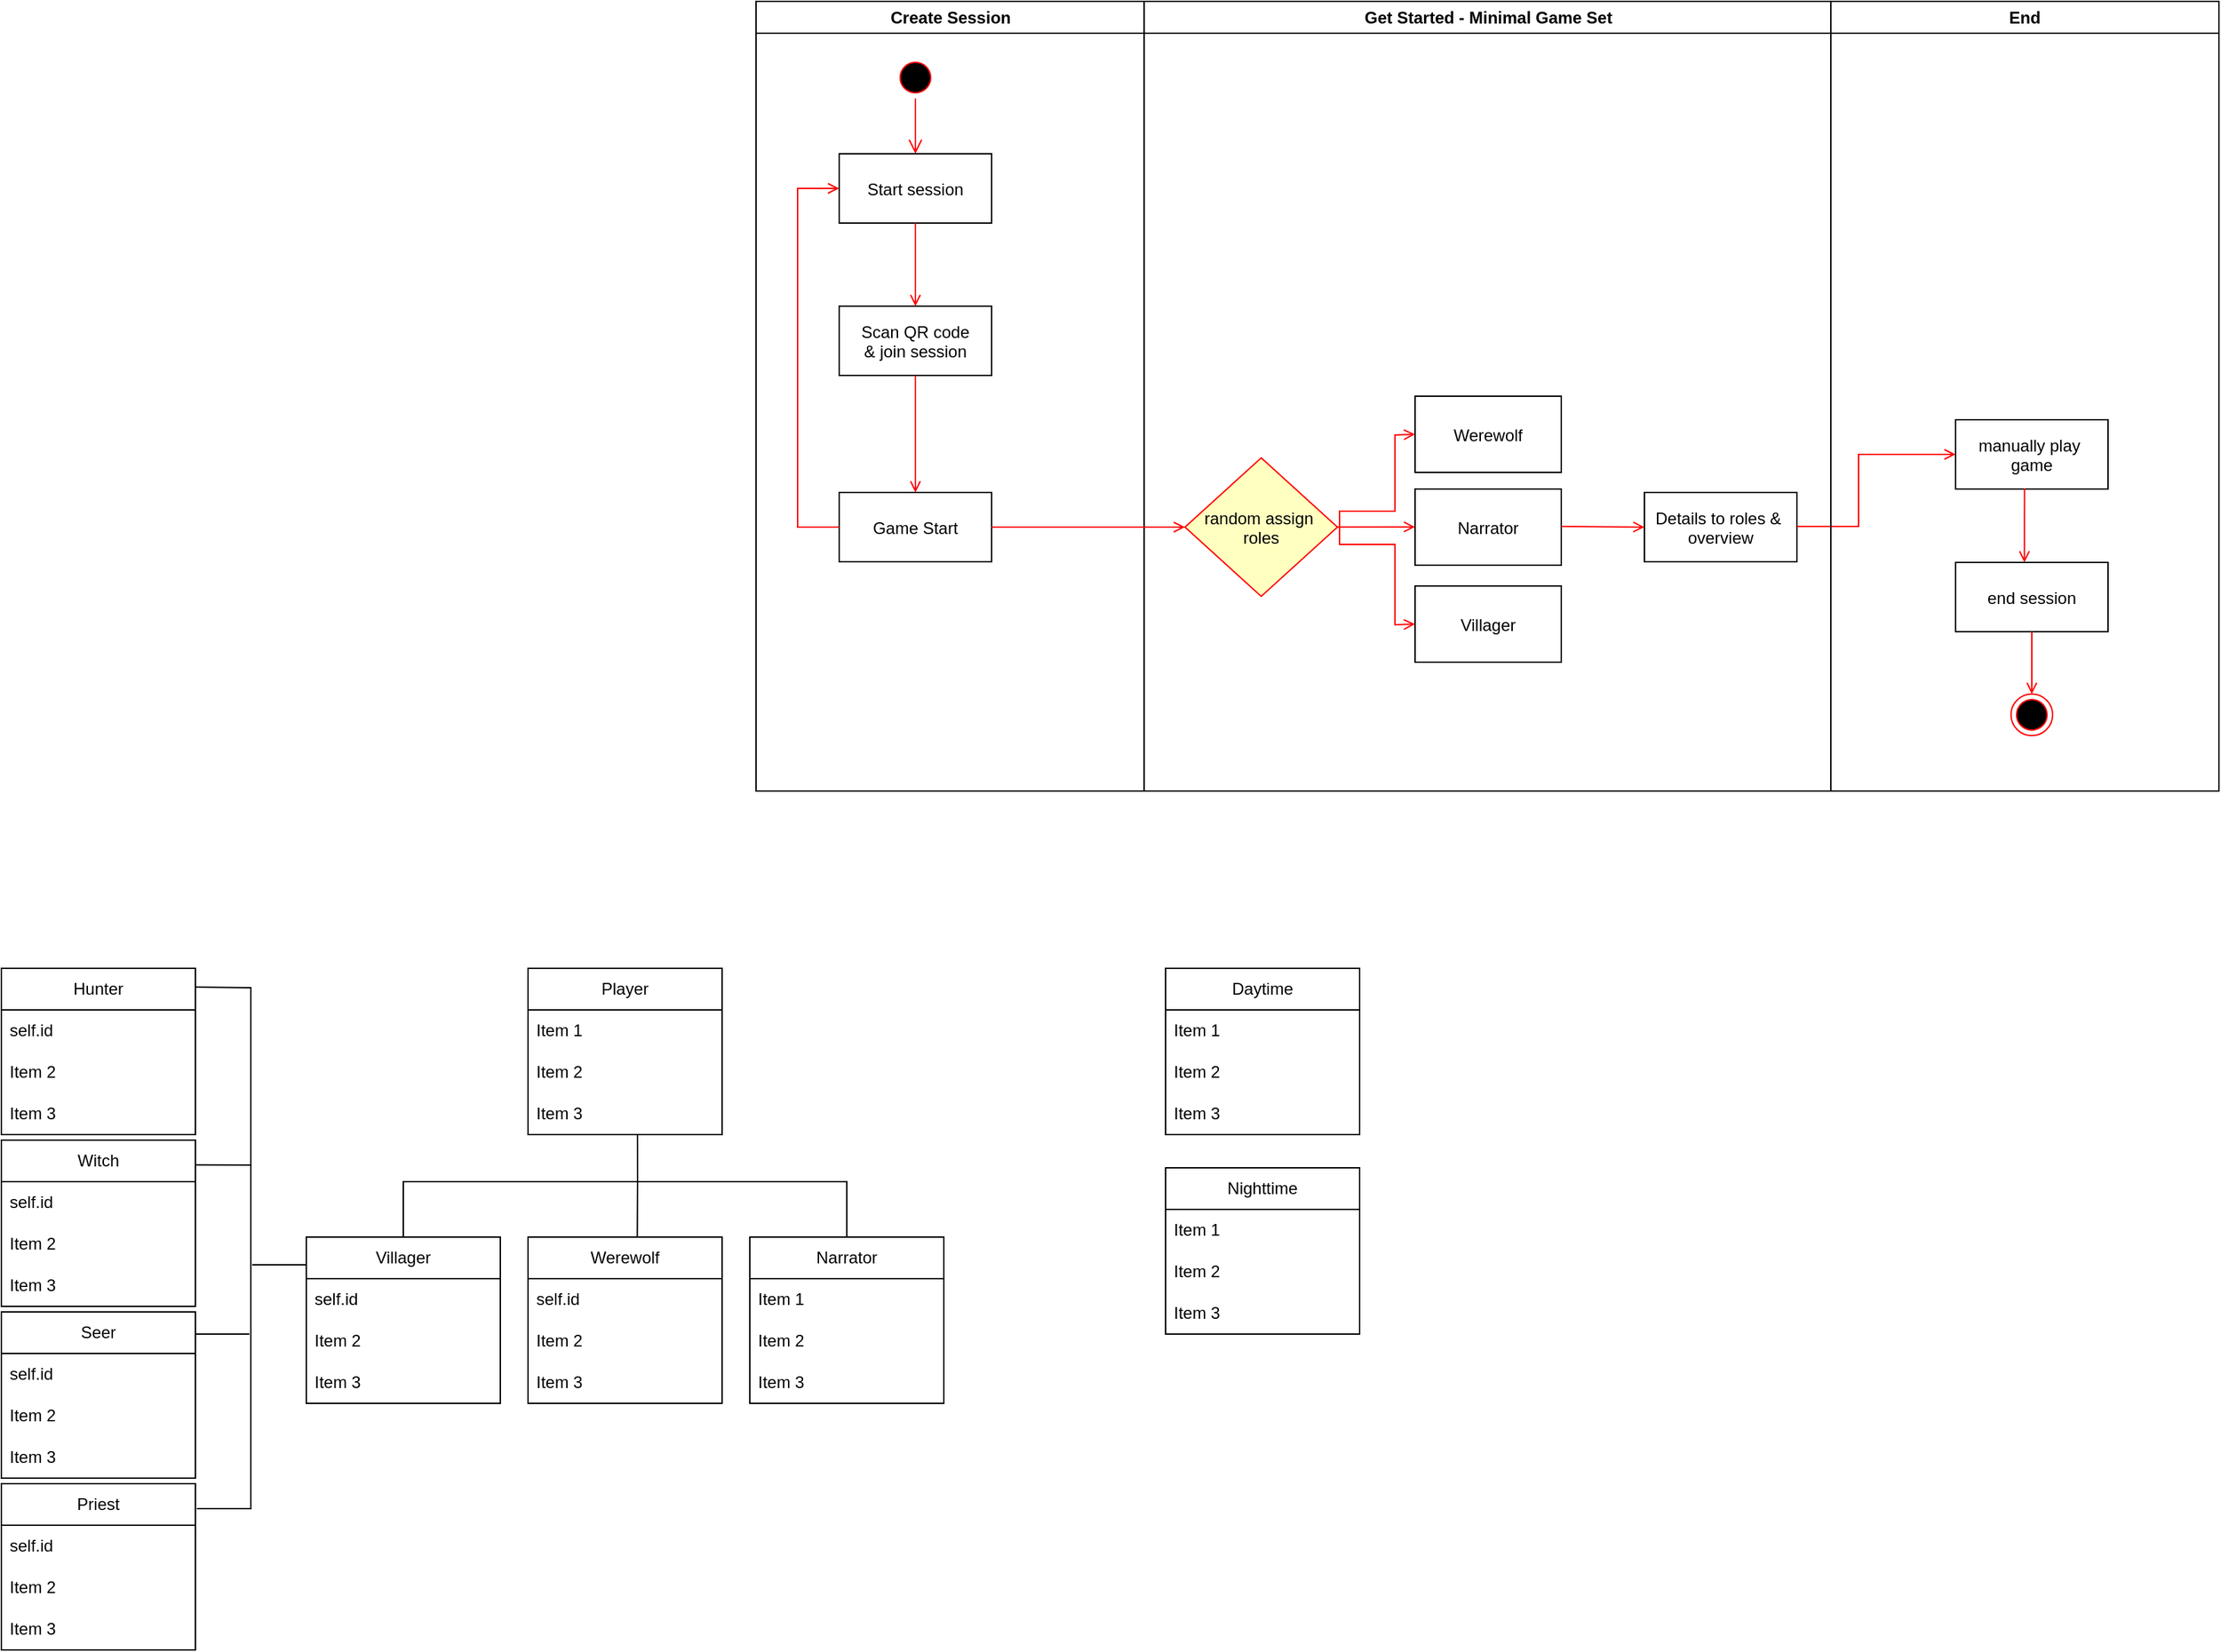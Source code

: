 <mxfile version="25.0.1">
  <diagram name="Page-1" id="e7e014a7-5840-1c2e-5031-d8a46d1fe8dd">
    <mxGraphModel dx="2595" dy="783" grid="1" gridSize="10" guides="1" tooltips="1" connect="1" arrows="1" fold="1" page="1" pageScale="1" pageWidth="1169" pageHeight="826" background="none" math="0" shadow="0">
      <root>
        <mxCell id="0" />
        <mxCell id="1" parent="0" />
        <mxCell id="YzMRsrIyUHtJzSF8FdHi-48" value="Create Session" style="swimlane;whiteSpace=wrap" parent="1" vertex="1">
          <mxGeometry x="164.5" y="128" width="280" height="570" as="geometry" />
        </mxCell>
        <mxCell id="YzMRsrIyUHtJzSF8FdHi-49" value="" style="ellipse;shape=startState;fillColor=#000000;strokeColor=#ff0000;" parent="YzMRsrIyUHtJzSF8FdHi-48" vertex="1">
          <mxGeometry x="100" y="40" width="30" height="30" as="geometry" />
        </mxCell>
        <mxCell id="YzMRsrIyUHtJzSF8FdHi-50" value="" style="edgeStyle=elbowEdgeStyle;elbow=horizontal;verticalAlign=bottom;endArrow=open;endSize=8;strokeColor=#FF0000;endFill=1;rounded=0" parent="YzMRsrIyUHtJzSF8FdHi-48" source="YzMRsrIyUHtJzSF8FdHi-49" target="YzMRsrIyUHtJzSF8FdHi-51" edge="1">
          <mxGeometry x="100" y="40" as="geometry">
            <mxPoint x="115" y="110" as="targetPoint" />
          </mxGeometry>
        </mxCell>
        <mxCell id="YzMRsrIyUHtJzSF8FdHi-51" value="Start session" style="" parent="YzMRsrIyUHtJzSF8FdHi-48" vertex="1">
          <mxGeometry x="60" y="110" width="110" height="50" as="geometry" />
        </mxCell>
        <mxCell id="YzMRsrIyUHtJzSF8FdHi-52" value="Scan QR code&#xa;&amp; join session" style="" parent="YzMRsrIyUHtJzSF8FdHi-48" vertex="1">
          <mxGeometry x="60" y="220" width="110" height="50" as="geometry" />
        </mxCell>
        <mxCell id="YzMRsrIyUHtJzSF8FdHi-53" value="" style="endArrow=open;strokeColor=#FF0000;endFill=1;rounded=0" parent="YzMRsrIyUHtJzSF8FdHi-48" source="YzMRsrIyUHtJzSF8FdHi-51" target="YzMRsrIyUHtJzSF8FdHi-52" edge="1">
          <mxGeometry relative="1" as="geometry" />
        </mxCell>
        <mxCell id="YzMRsrIyUHtJzSF8FdHi-54" value="Game Start" style="" parent="YzMRsrIyUHtJzSF8FdHi-48" vertex="1">
          <mxGeometry x="60" y="354.5" width="110" height="50" as="geometry" />
        </mxCell>
        <mxCell id="YzMRsrIyUHtJzSF8FdHi-55" value="" style="endArrow=open;strokeColor=#FF0000;endFill=1;rounded=0" parent="YzMRsrIyUHtJzSF8FdHi-48" source="YzMRsrIyUHtJzSF8FdHi-52" target="YzMRsrIyUHtJzSF8FdHi-54" edge="1">
          <mxGeometry relative="1" as="geometry" />
        </mxCell>
        <mxCell id="YzMRsrIyUHtJzSF8FdHi-56" value="" style="edgeStyle=elbowEdgeStyle;elbow=horizontal;strokeColor=#FF0000;endArrow=open;endFill=1;rounded=0" parent="YzMRsrIyUHtJzSF8FdHi-48" source="YzMRsrIyUHtJzSF8FdHi-54" target="YzMRsrIyUHtJzSF8FdHi-51" edge="1">
          <mxGeometry width="100" height="100" relative="1" as="geometry">
            <mxPoint x="160" y="290" as="sourcePoint" />
            <mxPoint x="260" y="190" as="targetPoint" />
            <Array as="points">
              <mxPoint x="30" y="250" />
            </Array>
          </mxGeometry>
        </mxCell>
        <mxCell id="YzMRsrIyUHtJzSF8FdHi-57" value="Get Started - Minimal Game Set" style="swimlane;whiteSpace=wrap" parent="1" vertex="1">
          <mxGeometry x="444.5" y="128" width="495.5" height="570" as="geometry" />
        </mxCell>
        <mxCell id="YzMRsrIyUHtJzSF8FdHi-58" value="Werewolf" style="" parent="YzMRsrIyUHtJzSF8FdHi-57" vertex="1">
          <mxGeometry x="195.5" y="285" width="105.5" height="55" as="geometry" />
        </mxCell>
        <mxCell id="YzMRsrIyUHtJzSF8FdHi-59" value="" style="endArrow=open;strokeColor=#FF0000;endFill=1;rounded=0;entryX=0;entryY=0.5;entryDx=0;entryDy=0;" parent="YzMRsrIyUHtJzSF8FdHi-57" target="YzMRsrIyUHtJzSF8FdHi-58" edge="1">
          <mxGeometry relative="1" as="geometry">
            <mxPoint x="141" y="382" as="sourcePoint" />
            <Array as="points">
              <mxPoint x="141" y="368" />
              <mxPoint x="181" y="368" />
              <mxPoint x="181" y="313" />
            </Array>
          </mxGeometry>
        </mxCell>
        <mxCell id="YzMRsrIyUHtJzSF8FdHi-60" value="Narrator" style="" parent="YzMRsrIyUHtJzSF8FdHi-57" vertex="1">
          <mxGeometry x="195.5" y="352" width="105.5" height="55" as="geometry" />
        </mxCell>
        <mxCell id="YzMRsrIyUHtJzSF8FdHi-61" value="" style="edgeStyle=none;strokeColor=#FF0000;endArrow=open;endFill=1;rounded=0;exitX=1;exitY=0.5;exitDx=0;exitDy=0;" parent="YzMRsrIyUHtJzSF8FdHi-57" edge="1">
          <mxGeometry width="100" height="100" relative="1" as="geometry">
            <mxPoint x="75.5" y="379.5" as="sourcePoint" />
            <mxPoint x="195.5" y="379.343" as="targetPoint" />
          </mxGeometry>
        </mxCell>
        <mxCell id="YzMRsrIyUHtJzSF8FdHi-62" value="Villager" style="" parent="YzMRsrIyUHtJzSF8FdHi-57" vertex="1">
          <mxGeometry x="195.5" y="422" width="105.5" height="55" as="geometry" />
        </mxCell>
        <mxCell id="YzMRsrIyUHtJzSF8FdHi-63" value="" style="edgeStyle=none;strokeColor=#FF0000;endArrow=open;endFill=1;rounded=0;entryX=0;entryY=0.5;entryDx=0;entryDy=0;" parent="YzMRsrIyUHtJzSF8FdHi-57" target="YzMRsrIyUHtJzSF8FdHi-62" edge="1">
          <mxGeometry width="100" height="100" relative="1" as="geometry">
            <mxPoint x="141" y="382" as="sourcePoint" />
            <mxPoint x="195.5" y="392.343" as="targetPoint" />
            <Array as="points">
              <mxPoint x="141" y="392" />
              <mxPoint x="181" y="392" />
              <mxPoint x="181" y="450" />
            </Array>
          </mxGeometry>
        </mxCell>
        <mxCell id="YzMRsrIyUHtJzSF8FdHi-64" value="Details to roles &amp; &#xa;overview" style="" parent="YzMRsrIyUHtJzSF8FdHi-57" vertex="1">
          <mxGeometry x="361" y="354.5" width="110" height="50" as="geometry" />
        </mxCell>
        <mxCell id="YzMRsrIyUHtJzSF8FdHi-65" value="" style="edgeStyle=none;strokeColor=#FF0000;endArrow=open;endFill=1;rounded=0;entryX=0;entryY=0.5;entryDx=0;entryDy=0;" parent="YzMRsrIyUHtJzSF8FdHi-57" target="YzMRsrIyUHtJzSF8FdHi-64" edge="1">
          <mxGeometry width="100" height="100" relative="1" as="geometry">
            <mxPoint x="301" y="379" as="sourcePoint" />
            <mxPoint x="355.5" y="379.343" as="targetPoint" />
          </mxGeometry>
        </mxCell>
        <mxCell id="YzMRsrIyUHtJzSF8FdHi-66" value="" style="endArrow=open;strokeColor=#FF0000;endFill=1;rounded=0;entryX=0;entryY=0.5;entryDx=0;entryDy=0;exitX=1;exitY=0.5;exitDx=0;exitDy=0;" parent="YzMRsrIyUHtJzSF8FdHi-57" target="YzMRsrIyUHtJzSF8FdHi-67" edge="1">
          <mxGeometry relative="1" as="geometry">
            <mxPoint x="55.5" y="379.5" as="sourcePoint" />
            <mxPoint x="610.5" y="508" as="targetPoint" />
          </mxGeometry>
        </mxCell>
        <mxCell id="YzMRsrIyUHtJzSF8FdHi-67" value="random assign &#xa;roles" style="rhombus;fillColor=#ffffc0;strokeColor=#ff0000;" parent="YzMRsrIyUHtJzSF8FdHi-57" vertex="1">
          <mxGeometry x="29.5" y="329.5" width="110" height="100" as="geometry" />
        </mxCell>
        <mxCell id="YzMRsrIyUHtJzSF8FdHi-68" value="" style="edgeStyle=none;strokeColor=#FF0000;endArrow=open;endFill=1;rounded=0;entryX=0;entryY=0.5;entryDx=0;entryDy=0;" parent="YzMRsrIyUHtJzSF8FdHi-57" target="YzMRsrIyUHtJzSF8FdHi-73" edge="1">
          <mxGeometry width="100" height="100" relative="1" as="geometry">
            <mxPoint x="471" y="379" as="sourcePoint" />
            <mxPoint x="531" y="380" as="targetPoint" />
            <Array as="points">
              <mxPoint x="515.5" y="379" />
              <mxPoint x="515.5" y="327" />
            </Array>
          </mxGeometry>
        </mxCell>
        <mxCell id="YzMRsrIyUHtJzSF8FdHi-69" value="End" style="swimlane;whiteSpace=wrap" parent="1" vertex="1">
          <mxGeometry x="940" y="128" width="280" height="570" as="geometry" />
        </mxCell>
        <mxCell id="YzMRsrIyUHtJzSF8FdHi-70" value="end session" style="" parent="YzMRsrIyUHtJzSF8FdHi-69" vertex="1">
          <mxGeometry x="90" y="405" width="110" height="50" as="geometry" />
        </mxCell>
        <mxCell id="YzMRsrIyUHtJzSF8FdHi-71" value="" style="ellipse;shape=endState;fillColor=#000000;strokeColor=#ff0000" parent="YzMRsrIyUHtJzSF8FdHi-69" vertex="1">
          <mxGeometry x="130" y="500" width="30" height="30" as="geometry" />
        </mxCell>
        <mxCell id="YzMRsrIyUHtJzSF8FdHi-72" value="" style="endArrow=open;strokeColor=#FF0000;endFill=1;rounded=0" parent="YzMRsrIyUHtJzSF8FdHi-69" source="YzMRsrIyUHtJzSF8FdHi-70" target="YzMRsrIyUHtJzSF8FdHi-71" edge="1">
          <mxGeometry relative="1" as="geometry" />
        </mxCell>
        <mxCell id="YzMRsrIyUHtJzSF8FdHi-73" value="manually play &#xa;game" style="" parent="YzMRsrIyUHtJzSF8FdHi-69" vertex="1">
          <mxGeometry x="90" y="302" width="110" height="50" as="geometry" />
        </mxCell>
        <mxCell id="YzMRsrIyUHtJzSF8FdHi-74" value="" style="endArrow=open;strokeColor=#FF0000;endFill=1;rounded=0;exitX=0.452;exitY=0.989;exitDx=0;exitDy=0;exitPerimeter=0;" parent="YzMRsrIyUHtJzSF8FdHi-69" source="YzMRsrIyUHtJzSF8FdHi-73" edge="1">
          <mxGeometry relative="1" as="geometry">
            <mxPoint x="140" y="354" as="sourcePoint" />
            <mxPoint x="139.66" y="405" as="targetPoint" />
          </mxGeometry>
        </mxCell>
        <mxCell id="YzMRsrIyUHtJzSF8FdHi-75" value="" style="endArrow=open;strokeColor=#FF0000;endFill=1;rounded=0;entryX=0;entryY=0.5;entryDx=0;entryDy=0;" parent="1" source="YzMRsrIyUHtJzSF8FdHi-54" target="YzMRsrIyUHtJzSF8FdHi-67" edge="1">
          <mxGeometry relative="1" as="geometry">
            <mxPoint x="390" y="507.5" as="targetPoint" />
          </mxGeometry>
        </mxCell>
        <mxCell id="Cj9OZak73Fwla0zdZp6h-2" value="Player" style="swimlane;fontStyle=0;childLayout=stackLayout;horizontal=1;startSize=30;horizontalStack=0;resizeParent=1;resizeParentMax=0;resizeLast=0;collapsible=1;marginBottom=0;whiteSpace=wrap;html=1;" vertex="1" parent="1">
          <mxGeometry y="826" width="140" height="120" as="geometry" />
        </mxCell>
        <mxCell id="Cj9OZak73Fwla0zdZp6h-3" value="Item 1" style="text;strokeColor=none;fillColor=none;align=left;verticalAlign=middle;spacingLeft=4;spacingRight=4;overflow=hidden;points=[[0,0.5],[1,0.5]];portConstraint=eastwest;rotatable=0;whiteSpace=wrap;html=1;" vertex="1" parent="Cj9OZak73Fwla0zdZp6h-2">
          <mxGeometry y="30" width="140" height="30" as="geometry" />
        </mxCell>
        <mxCell id="Cj9OZak73Fwla0zdZp6h-4" value="Item 2" style="text;strokeColor=none;fillColor=none;align=left;verticalAlign=middle;spacingLeft=4;spacingRight=4;overflow=hidden;points=[[0,0.5],[1,0.5]];portConstraint=eastwest;rotatable=0;whiteSpace=wrap;html=1;" vertex="1" parent="Cj9OZak73Fwla0zdZp6h-2">
          <mxGeometry y="60" width="140" height="30" as="geometry" />
        </mxCell>
        <mxCell id="Cj9OZak73Fwla0zdZp6h-5" value="Item 3" style="text;strokeColor=none;fillColor=none;align=left;verticalAlign=middle;spacingLeft=4;spacingRight=4;overflow=hidden;points=[[0,0.5],[1,0.5]];portConstraint=eastwest;rotatable=0;whiteSpace=wrap;html=1;" vertex="1" parent="Cj9OZak73Fwla0zdZp6h-2">
          <mxGeometry y="90" width="140" height="30" as="geometry" />
        </mxCell>
        <mxCell id="Cj9OZak73Fwla0zdZp6h-6" value="Werewolf" style="swimlane;fontStyle=0;childLayout=stackLayout;horizontal=1;startSize=30;horizontalStack=0;resizeParent=1;resizeParentMax=0;resizeLast=0;collapsible=1;marginBottom=0;whiteSpace=wrap;html=1;" vertex="1" parent="1">
          <mxGeometry y="1020" width="140" height="120" as="geometry" />
        </mxCell>
        <mxCell id="Cj9OZak73Fwla0zdZp6h-7" value="self.id" style="text;strokeColor=none;fillColor=none;align=left;verticalAlign=middle;spacingLeft=4;spacingRight=4;overflow=hidden;points=[[0,0.5],[1,0.5]];portConstraint=eastwest;rotatable=0;whiteSpace=wrap;html=1;" vertex="1" parent="Cj9OZak73Fwla0zdZp6h-6">
          <mxGeometry y="30" width="140" height="30" as="geometry" />
        </mxCell>
        <mxCell id="Cj9OZak73Fwla0zdZp6h-8" value="Item 2" style="text;strokeColor=none;fillColor=none;align=left;verticalAlign=middle;spacingLeft=4;spacingRight=4;overflow=hidden;points=[[0,0.5],[1,0.5]];portConstraint=eastwest;rotatable=0;whiteSpace=wrap;html=1;" vertex="1" parent="Cj9OZak73Fwla0zdZp6h-6">
          <mxGeometry y="60" width="140" height="30" as="geometry" />
        </mxCell>
        <mxCell id="Cj9OZak73Fwla0zdZp6h-9" value="Item 3" style="text;strokeColor=none;fillColor=none;align=left;verticalAlign=middle;spacingLeft=4;spacingRight=4;overflow=hidden;points=[[0,0.5],[1,0.5]];portConstraint=eastwest;rotatable=0;whiteSpace=wrap;html=1;" vertex="1" parent="Cj9OZak73Fwla0zdZp6h-6">
          <mxGeometry y="90" width="140" height="30" as="geometry" />
        </mxCell>
        <mxCell id="Cj9OZak73Fwla0zdZp6h-10" value="Villager" style="swimlane;fontStyle=0;childLayout=stackLayout;horizontal=1;startSize=30;horizontalStack=0;resizeParent=1;resizeParentMax=0;resizeLast=0;collapsible=1;marginBottom=0;whiteSpace=wrap;html=1;" vertex="1" parent="1">
          <mxGeometry x="-160" y="1020" width="140" height="120" as="geometry" />
        </mxCell>
        <mxCell id="Cj9OZak73Fwla0zdZp6h-11" value="self.id" style="text;strokeColor=none;fillColor=none;align=left;verticalAlign=middle;spacingLeft=4;spacingRight=4;overflow=hidden;points=[[0,0.5],[1,0.5]];portConstraint=eastwest;rotatable=0;whiteSpace=wrap;html=1;" vertex="1" parent="Cj9OZak73Fwla0zdZp6h-10">
          <mxGeometry y="30" width="140" height="30" as="geometry" />
        </mxCell>
        <mxCell id="Cj9OZak73Fwla0zdZp6h-12" value="Item 2" style="text;strokeColor=none;fillColor=none;align=left;verticalAlign=middle;spacingLeft=4;spacingRight=4;overflow=hidden;points=[[0,0.5],[1,0.5]];portConstraint=eastwest;rotatable=0;whiteSpace=wrap;html=1;" vertex="1" parent="Cj9OZak73Fwla0zdZp6h-10">
          <mxGeometry y="60" width="140" height="30" as="geometry" />
        </mxCell>
        <mxCell id="Cj9OZak73Fwla0zdZp6h-13" value="Item 3" style="text;strokeColor=none;fillColor=none;align=left;verticalAlign=middle;spacingLeft=4;spacingRight=4;overflow=hidden;points=[[0,0.5],[1,0.5]];portConstraint=eastwest;rotatable=0;whiteSpace=wrap;html=1;" vertex="1" parent="Cj9OZak73Fwla0zdZp6h-10">
          <mxGeometry y="90" width="140" height="30" as="geometry" />
        </mxCell>
        <mxCell id="Cj9OZak73Fwla0zdZp6h-14" value="Narrator" style="swimlane;fontStyle=0;childLayout=stackLayout;horizontal=1;startSize=30;horizontalStack=0;resizeParent=1;resizeParentMax=0;resizeLast=0;collapsible=1;marginBottom=0;whiteSpace=wrap;html=1;" vertex="1" parent="1">
          <mxGeometry x="160" y="1020" width="140" height="120" as="geometry" />
        </mxCell>
        <mxCell id="Cj9OZak73Fwla0zdZp6h-15" value="Item 1" style="text;strokeColor=none;fillColor=none;align=left;verticalAlign=middle;spacingLeft=4;spacingRight=4;overflow=hidden;points=[[0,0.5],[1,0.5]];portConstraint=eastwest;rotatable=0;whiteSpace=wrap;html=1;" vertex="1" parent="Cj9OZak73Fwla0zdZp6h-14">
          <mxGeometry y="30" width="140" height="30" as="geometry" />
        </mxCell>
        <mxCell id="Cj9OZak73Fwla0zdZp6h-16" value="Item 2" style="text;strokeColor=none;fillColor=none;align=left;verticalAlign=middle;spacingLeft=4;spacingRight=4;overflow=hidden;points=[[0,0.5],[1,0.5]];portConstraint=eastwest;rotatable=0;whiteSpace=wrap;html=1;" vertex="1" parent="Cj9OZak73Fwla0zdZp6h-14">
          <mxGeometry y="60" width="140" height="30" as="geometry" />
        </mxCell>
        <mxCell id="Cj9OZak73Fwla0zdZp6h-17" value="Item 3" style="text;strokeColor=none;fillColor=none;align=left;verticalAlign=middle;spacingLeft=4;spacingRight=4;overflow=hidden;points=[[0,0.5],[1,0.5]];portConstraint=eastwest;rotatable=0;whiteSpace=wrap;html=1;" vertex="1" parent="Cj9OZak73Fwla0zdZp6h-14">
          <mxGeometry y="90" width="140" height="30" as="geometry" />
        </mxCell>
        <mxCell id="Cj9OZak73Fwla0zdZp6h-18" value="Priest" style="swimlane;fontStyle=0;childLayout=stackLayout;horizontal=1;startSize=30;horizontalStack=0;resizeParent=1;resizeParentMax=0;resizeLast=0;collapsible=1;marginBottom=0;whiteSpace=wrap;html=1;" vertex="1" parent="1">
          <mxGeometry x="-380" y="1198" width="140" height="120" as="geometry" />
        </mxCell>
        <mxCell id="Cj9OZak73Fwla0zdZp6h-19" value="self.id" style="text;strokeColor=none;fillColor=none;align=left;verticalAlign=middle;spacingLeft=4;spacingRight=4;overflow=hidden;points=[[0,0.5],[1,0.5]];portConstraint=eastwest;rotatable=0;whiteSpace=wrap;html=1;" vertex="1" parent="Cj9OZak73Fwla0zdZp6h-18">
          <mxGeometry y="30" width="140" height="30" as="geometry" />
        </mxCell>
        <mxCell id="Cj9OZak73Fwla0zdZp6h-20" value="Item 2" style="text;strokeColor=none;fillColor=none;align=left;verticalAlign=middle;spacingLeft=4;spacingRight=4;overflow=hidden;points=[[0,0.5],[1,0.5]];portConstraint=eastwest;rotatable=0;whiteSpace=wrap;html=1;" vertex="1" parent="Cj9OZak73Fwla0zdZp6h-18">
          <mxGeometry y="60" width="140" height="30" as="geometry" />
        </mxCell>
        <mxCell id="Cj9OZak73Fwla0zdZp6h-21" value="Item 3" style="text;strokeColor=none;fillColor=none;align=left;verticalAlign=middle;spacingLeft=4;spacingRight=4;overflow=hidden;points=[[0,0.5],[1,0.5]];portConstraint=eastwest;rotatable=0;whiteSpace=wrap;html=1;" vertex="1" parent="Cj9OZak73Fwla0zdZp6h-18">
          <mxGeometry y="90" width="140" height="30" as="geometry" />
        </mxCell>
        <mxCell id="Cj9OZak73Fwla0zdZp6h-22" value="Seer" style="swimlane;fontStyle=0;childLayout=stackLayout;horizontal=1;startSize=30;horizontalStack=0;resizeParent=1;resizeParentMax=0;resizeLast=0;collapsible=1;marginBottom=0;whiteSpace=wrap;html=1;" vertex="1" parent="1">
          <mxGeometry x="-380" y="1074" width="140" height="120" as="geometry" />
        </mxCell>
        <mxCell id="Cj9OZak73Fwla0zdZp6h-23" value="self.id" style="text;strokeColor=none;fillColor=none;align=left;verticalAlign=middle;spacingLeft=4;spacingRight=4;overflow=hidden;points=[[0,0.5],[1,0.5]];portConstraint=eastwest;rotatable=0;whiteSpace=wrap;html=1;" vertex="1" parent="Cj9OZak73Fwla0zdZp6h-22">
          <mxGeometry y="30" width="140" height="30" as="geometry" />
        </mxCell>
        <mxCell id="Cj9OZak73Fwla0zdZp6h-24" value="Item 2" style="text;strokeColor=none;fillColor=none;align=left;verticalAlign=middle;spacingLeft=4;spacingRight=4;overflow=hidden;points=[[0,0.5],[1,0.5]];portConstraint=eastwest;rotatable=0;whiteSpace=wrap;html=1;" vertex="1" parent="Cj9OZak73Fwla0zdZp6h-22">
          <mxGeometry y="60" width="140" height="30" as="geometry" />
        </mxCell>
        <mxCell id="Cj9OZak73Fwla0zdZp6h-25" value="Item 3" style="text;strokeColor=none;fillColor=none;align=left;verticalAlign=middle;spacingLeft=4;spacingRight=4;overflow=hidden;points=[[0,0.5],[1,0.5]];portConstraint=eastwest;rotatable=0;whiteSpace=wrap;html=1;" vertex="1" parent="Cj9OZak73Fwla0zdZp6h-22">
          <mxGeometry y="90" width="140" height="30" as="geometry" />
        </mxCell>
        <mxCell id="Cj9OZak73Fwla0zdZp6h-26" value="Witch" style="swimlane;fontStyle=0;childLayout=stackLayout;horizontal=1;startSize=30;horizontalStack=0;resizeParent=1;resizeParentMax=0;resizeLast=0;collapsible=1;marginBottom=0;whiteSpace=wrap;html=1;" vertex="1" parent="1">
          <mxGeometry x="-380" y="950" width="140" height="120" as="geometry" />
        </mxCell>
        <mxCell id="Cj9OZak73Fwla0zdZp6h-27" value="self.id" style="text;strokeColor=none;fillColor=none;align=left;verticalAlign=middle;spacingLeft=4;spacingRight=4;overflow=hidden;points=[[0,0.5],[1,0.5]];portConstraint=eastwest;rotatable=0;whiteSpace=wrap;html=1;" vertex="1" parent="Cj9OZak73Fwla0zdZp6h-26">
          <mxGeometry y="30" width="140" height="30" as="geometry" />
        </mxCell>
        <mxCell id="Cj9OZak73Fwla0zdZp6h-28" value="Item 2" style="text;strokeColor=none;fillColor=none;align=left;verticalAlign=middle;spacingLeft=4;spacingRight=4;overflow=hidden;points=[[0,0.5],[1,0.5]];portConstraint=eastwest;rotatable=0;whiteSpace=wrap;html=1;" vertex="1" parent="Cj9OZak73Fwla0zdZp6h-26">
          <mxGeometry y="60" width="140" height="30" as="geometry" />
        </mxCell>
        <mxCell id="Cj9OZak73Fwla0zdZp6h-29" value="Item 3" style="text;strokeColor=none;fillColor=none;align=left;verticalAlign=middle;spacingLeft=4;spacingRight=4;overflow=hidden;points=[[0,0.5],[1,0.5]];portConstraint=eastwest;rotatable=0;whiteSpace=wrap;html=1;" vertex="1" parent="Cj9OZak73Fwla0zdZp6h-26">
          <mxGeometry y="90" width="140" height="30" as="geometry" />
        </mxCell>
        <mxCell id="Cj9OZak73Fwla0zdZp6h-30" value="Hunter" style="swimlane;fontStyle=0;childLayout=stackLayout;horizontal=1;startSize=30;horizontalStack=0;resizeParent=1;resizeParentMax=0;resizeLast=0;collapsible=1;marginBottom=0;whiteSpace=wrap;html=1;" vertex="1" parent="1">
          <mxGeometry x="-380" y="826" width="140" height="120" as="geometry" />
        </mxCell>
        <mxCell id="Cj9OZak73Fwla0zdZp6h-31" value="self.id" style="text;strokeColor=none;fillColor=none;align=left;verticalAlign=middle;spacingLeft=4;spacingRight=4;overflow=hidden;points=[[0,0.5],[1,0.5]];portConstraint=eastwest;rotatable=0;whiteSpace=wrap;html=1;" vertex="1" parent="Cj9OZak73Fwla0zdZp6h-30">
          <mxGeometry y="30" width="140" height="30" as="geometry" />
        </mxCell>
        <mxCell id="Cj9OZak73Fwla0zdZp6h-32" value="Item 2" style="text;strokeColor=none;fillColor=none;align=left;verticalAlign=middle;spacingLeft=4;spacingRight=4;overflow=hidden;points=[[0,0.5],[1,0.5]];portConstraint=eastwest;rotatable=0;whiteSpace=wrap;html=1;" vertex="1" parent="Cj9OZak73Fwla0zdZp6h-30">
          <mxGeometry y="60" width="140" height="30" as="geometry" />
        </mxCell>
        <mxCell id="Cj9OZak73Fwla0zdZp6h-33" value="Item 3" style="text;strokeColor=none;fillColor=none;align=left;verticalAlign=middle;spacingLeft=4;spacingRight=4;overflow=hidden;points=[[0,0.5],[1,0.5]];portConstraint=eastwest;rotatable=0;whiteSpace=wrap;html=1;" vertex="1" parent="Cj9OZak73Fwla0zdZp6h-30">
          <mxGeometry y="90" width="140" height="30" as="geometry" />
        </mxCell>
        <mxCell id="Cj9OZak73Fwla0zdZp6h-34" value="" style="endArrow=none;html=1;rounded=0;exitX=0.996;exitY=0.113;exitDx=0;exitDy=0;exitPerimeter=0;entryX=1.007;entryY=0.15;entryDx=0;entryDy=0;entryPerimeter=0;" edge="1" parent="1" source="Cj9OZak73Fwla0zdZp6h-30" target="Cj9OZak73Fwla0zdZp6h-18">
          <mxGeometry width="50" height="50" relative="1" as="geometry">
            <mxPoint x="130" y="1130" as="sourcePoint" />
            <mxPoint x="-200" y="1220" as="targetPoint" />
            <Array as="points">
              <mxPoint x="-200" y="840" />
              <mxPoint x="-200" y="1216" />
            </Array>
          </mxGeometry>
        </mxCell>
        <mxCell id="Cj9OZak73Fwla0zdZp6h-35" value="" style="endArrow=none;html=1;rounded=0;exitX=1.004;exitY=0.149;exitDx=0;exitDy=0;exitPerimeter=0;" edge="1" parent="1" source="Cj9OZak73Fwla0zdZp6h-26">
          <mxGeometry width="50" height="50" relative="1" as="geometry">
            <mxPoint x="-130" y="1070" as="sourcePoint" />
            <mxPoint x="-200" y="968" as="targetPoint" />
          </mxGeometry>
        </mxCell>
        <mxCell id="Cj9OZak73Fwla0zdZp6h-36" value="" style="endArrow=none;html=1;rounded=0;exitX=1.004;exitY=0.149;exitDx=0;exitDy=0;exitPerimeter=0;" edge="1" parent="1">
          <mxGeometry width="50" height="50" relative="1" as="geometry">
            <mxPoint x="-240" y="1090" as="sourcePoint" />
            <mxPoint x="-201" y="1090" as="targetPoint" />
          </mxGeometry>
        </mxCell>
        <mxCell id="Cj9OZak73Fwla0zdZp6h-37" value="" style="endArrow=none;html=1;rounded=0;exitX=1.004;exitY=0.149;exitDx=0;exitDy=0;exitPerimeter=0;" edge="1" parent="1">
          <mxGeometry width="50" height="50" relative="1" as="geometry">
            <mxPoint x="-199" y="1040" as="sourcePoint" />
            <mxPoint x="-160" y="1040" as="targetPoint" />
          </mxGeometry>
        </mxCell>
        <mxCell id="Cj9OZak73Fwla0zdZp6h-38" value="" style="endArrow=none;html=1;rounded=0;exitX=0.5;exitY=0;exitDx=0;exitDy=0;entryX=0.564;entryY=1.009;entryDx=0;entryDy=0;entryPerimeter=0;" edge="1" parent="1" source="Cj9OZak73Fwla0zdZp6h-10" target="Cj9OZak73Fwla0zdZp6h-5">
          <mxGeometry width="50" height="50" relative="1" as="geometry">
            <mxPoint x="-130" y="1070" as="sourcePoint" />
            <mxPoint x="80" y="950" as="targetPoint" />
            <Array as="points">
              <mxPoint x="-90" y="980" />
              <mxPoint x="79" y="980" />
            </Array>
          </mxGeometry>
        </mxCell>
        <mxCell id="Cj9OZak73Fwla0zdZp6h-39" value="" style="endArrow=none;html=1;rounded=0;entryX=0.5;entryY=0;entryDx=0;entryDy=0;" edge="1" parent="1" target="Cj9OZak73Fwla0zdZp6h-14">
          <mxGeometry width="50" height="50" relative="1" as="geometry">
            <mxPoint x="70" y="980" as="sourcePoint" />
            <mxPoint x="50" y="960" as="targetPoint" />
            <Array as="points">
              <mxPoint x="230" y="980" />
            </Array>
          </mxGeometry>
        </mxCell>
        <mxCell id="Cj9OZak73Fwla0zdZp6h-41" value="" style="endArrow=none;html=1;rounded=0;exitX=0.57;exitY=-0.004;exitDx=0;exitDy=0;exitPerimeter=0;" edge="1" parent="1">
          <mxGeometry width="50" height="50" relative="1" as="geometry">
            <mxPoint x="78.8" y="1019.52" as="sourcePoint" />
            <mxPoint x="79" y="980" as="targetPoint" />
          </mxGeometry>
        </mxCell>
        <mxCell id="Cj9OZak73Fwla0zdZp6h-42" value="Daytime" style="swimlane;fontStyle=0;childLayout=stackLayout;horizontal=1;startSize=30;horizontalStack=0;resizeParent=1;resizeParentMax=0;resizeLast=0;collapsible=1;marginBottom=0;whiteSpace=wrap;html=1;" vertex="1" parent="1">
          <mxGeometry x="460" y="826" width="140" height="120" as="geometry" />
        </mxCell>
        <mxCell id="Cj9OZak73Fwla0zdZp6h-43" value="Item 1" style="text;strokeColor=none;fillColor=none;align=left;verticalAlign=middle;spacingLeft=4;spacingRight=4;overflow=hidden;points=[[0,0.5],[1,0.5]];portConstraint=eastwest;rotatable=0;whiteSpace=wrap;html=1;" vertex="1" parent="Cj9OZak73Fwla0zdZp6h-42">
          <mxGeometry y="30" width="140" height="30" as="geometry" />
        </mxCell>
        <mxCell id="Cj9OZak73Fwla0zdZp6h-44" value="Item 2" style="text;strokeColor=none;fillColor=none;align=left;verticalAlign=middle;spacingLeft=4;spacingRight=4;overflow=hidden;points=[[0,0.5],[1,0.5]];portConstraint=eastwest;rotatable=0;whiteSpace=wrap;html=1;" vertex="1" parent="Cj9OZak73Fwla0zdZp6h-42">
          <mxGeometry y="60" width="140" height="30" as="geometry" />
        </mxCell>
        <mxCell id="Cj9OZak73Fwla0zdZp6h-45" value="Item 3" style="text;strokeColor=none;fillColor=none;align=left;verticalAlign=middle;spacingLeft=4;spacingRight=4;overflow=hidden;points=[[0,0.5],[1,0.5]];portConstraint=eastwest;rotatable=0;whiteSpace=wrap;html=1;" vertex="1" parent="Cj9OZak73Fwla0zdZp6h-42">
          <mxGeometry y="90" width="140" height="30" as="geometry" />
        </mxCell>
        <mxCell id="Cj9OZak73Fwla0zdZp6h-46" value="Nighttime" style="swimlane;fontStyle=0;childLayout=stackLayout;horizontal=1;startSize=30;horizontalStack=0;resizeParent=1;resizeParentMax=0;resizeLast=0;collapsible=1;marginBottom=0;whiteSpace=wrap;html=1;" vertex="1" parent="1">
          <mxGeometry x="460" y="970" width="140" height="120" as="geometry" />
        </mxCell>
        <mxCell id="Cj9OZak73Fwla0zdZp6h-47" value="Item 1" style="text;strokeColor=none;fillColor=none;align=left;verticalAlign=middle;spacingLeft=4;spacingRight=4;overflow=hidden;points=[[0,0.5],[1,0.5]];portConstraint=eastwest;rotatable=0;whiteSpace=wrap;html=1;" vertex="1" parent="Cj9OZak73Fwla0zdZp6h-46">
          <mxGeometry y="30" width="140" height="30" as="geometry" />
        </mxCell>
        <mxCell id="Cj9OZak73Fwla0zdZp6h-48" value="Item 2" style="text;strokeColor=none;fillColor=none;align=left;verticalAlign=middle;spacingLeft=4;spacingRight=4;overflow=hidden;points=[[0,0.5],[1,0.5]];portConstraint=eastwest;rotatable=0;whiteSpace=wrap;html=1;" vertex="1" parent="Cj9OZak73Fwla0zdZp6h-46">
          <mxGeometry y="60" width="140" height="30" as="geometry" />
        </mxCell>
        <mxCell id="Cj9OZak73Fwla0zdZp6h-49" value="Item 3" style="text;strokeColor=none;fillColor=none;align=left;verticalAlign=middle;spacingLeft=4;spacingRight=4;overflow=hidden;points=[[0,0.5],[1,0.5]];portConstraint=eastwest;rotatable=0;whiteSpace=wrap;html=1;" vertex="1" parent="Cj9OZak73Fwla0zdZp6h-46">
          <mxGeometry y="90" width="140" height="30" as="geometry" />
        </mxCell>
      </root>
    </mxGraphModel>
  </diagram>
</mxfile>
